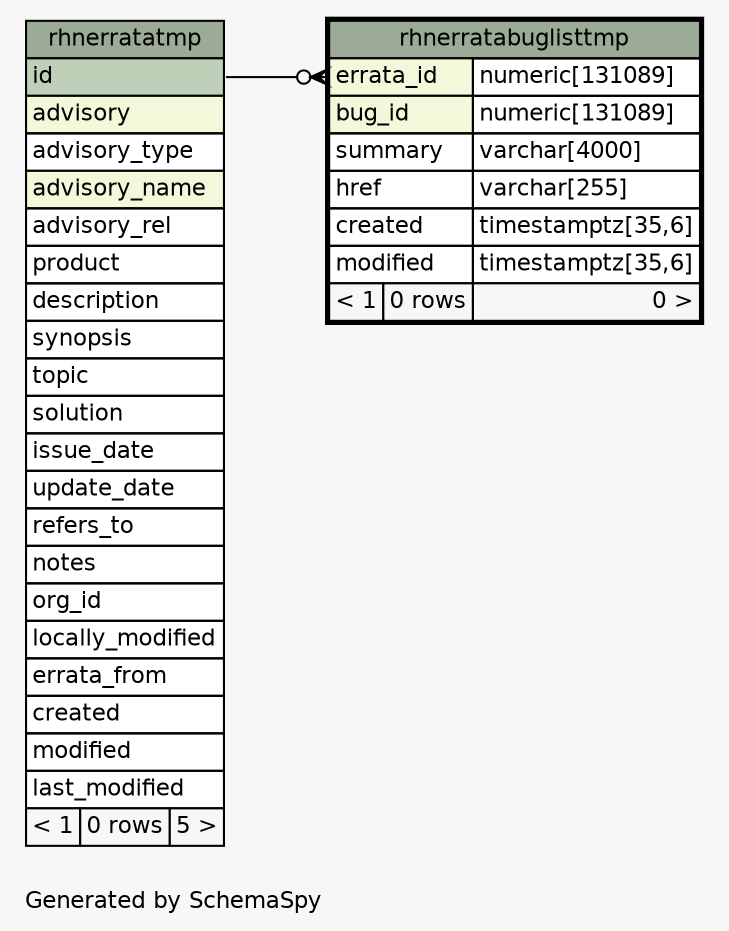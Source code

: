 // dot 2.26.0 on Linux 2.6.32-696.6.3.el6.x86_64
// SchemaSpy rev 590
digraph "oneDegreeRelationshipsDiagram" {
  graph [
    rankdir="RL"
    bgcolor="#f7f7f7"
    label="\nGenerated by SchemaSpy"
    labeljust="l"
    nodesep="0.18"
    ranksep="0.46"
    fontname="Helvetica"
    fontsize="11"
  ];
  node [
    fontname="Helvetica"
    fontsize="11"
    shape="plaintext"
  ];
  edge [
    arrowsize="0.8"
  ];
  "rhnerratabuglisttmp":"errata_id":w -> "rhnerratatmp":"id":e [arrowhead=none dir=back arrowtail=crowodot];
  "rhnerratabuglisttmp" [
    label=<
    <TABLE BORDER="2" CELLBORDER="1" CELLSPACING="0" BGCOLOR="#ffffff">
      <TR><TD COLSPAN="3" BGCOLOR="#9bab96" ALIGN="CENTER">rhnerratabuglisttmp</TD></TR>
      <TR><TD PORT="errata_id" COLSPAN="2" BGCOLOR="#f4f7da" ALIGN="LEFT">errata_id</TD><TD PORT="errata_id.type" ALIGN="LEFT">numeric[131089]</TD></TR>
      <TR><TD PORT="bug_id" COLSPAN="2" BGCOLOR="#f4f7da" ALIGN="LEFT">bug_id</TD><TD PORT="bug_id.type" ALIGN="LEFT">numeric[131089]</TD></TR>
      <TR><TD PORT="summary" COLSPAN="2" ALIGN="LEFT">summary</TD><TD PORT="summary.type" ALIGN="LEFT">varchar[4000]</TD></TR>
      <TR><TD PORT="href" COLSPAN="2" ALIGN="LEFT">href</TD><TD PORT="href.type" ALIGN="LEFT">varchar[255]</TD></TR>
      <TR><TD PORT="created" COLSPAN="2" ALIGN="LEFT">created</TD><TD PORT="created.type" ALIGN="LEFT">timestamptz[35,6]</TD></TR>
      <TR><TD PORT="modified" COLSPAN="2" ALIGN="LEFT">modified</TD><TD PORT="modified.type" ALIGN="LEFT">timestamptz[35,6]</TD></TR>
      <TR><TD ALIGN="LEFT" BGCOLOR="#f7f7f7">&lt; 1</TD><TD ALIGN="RIGHT" BGCOLOR="#f7f7f7">0 rows</TD><TD ALIGN="RIGHT" BGCOLOR="#f7f7f7">0 &gt;</TD></TR>
    </TABLE>>
    URL="rhnerratabuglisttmp.html"
    tooltip="rhnerratabuglisttmp"
  ];
  "rhnerratatmp" [
    label=<
    <TABLE BORDER="0" CELLBORDER="1" CELLSPACING="0" BGCOLOR="#ffffff">
      <TR><TD COLSPAN="3" BGCOLOR="#9bab96" ALIGN="CENTER">rhnerratatmp</TD></TR>
      <TR><TD PORT="id" COLSPAN="3" BGCOLOR="#bed1b8" ALIGN="LEFT">id</TD></TR>
      <TR><TD PORT="advisory" COLSPAN="3" BGCOLOR="#f4f7da" ALIGN="LEFT">advisory</TD></TR>
      <TR><TD PORT="advisory_type" COLSPAN="3" ALIGN="LEFT">advisory_type</TD></TR>
      <TR><TD PORT="advisory_name" COLSPAN="3" BGCOLOR="#f4f7da" ALIGN="LEFT">advisory_name</TD></TR>
      <TR><TD PORT="advisory_rel" COLSPAN="3" ALIGN="LEFT">advisory_rel</TD></TR>
      <TR><TD PORT="product" COLSPAN="3" ALIGN="LEFT">product</TD></TR>
      <TR><TD PORT="description" COLSPAN="3" ALIGN="LEFT">description</TD></TR>
      <TR><TD PORT="synopsis" COLSPAN="3" ALIGN="LEFT">synopsis</TD></TR>
      <TR><TD PORT="topic" COLSPAN="3" ALIGN="LEFT">topic</TD></TR>
      <TR><TD PORT="solution" COLSPAN="3" ALIGN="LEFT">solution</TD></TR>
      <TR><TD PORT="issue_date" COLSPAN="3" ALIGN="LEFT">issue_date</TD></TR>
      <TR><TD PORT="update_date" COLSPAN="3" ALIGN="LEFT">update_date</TD></TR>
      <TR><TD PORT="refers_to" COLSPAN="3" ALIGN="LEFT">refers_to</TD></TR>
      <TR><TD PORT="notes" COLSPAN="3" ALIGN="LEFT">notes</TD></TR>
      <TR><TD PORT="org_id" COLSPAN="3" ALIGN="LEFT">org_id</TD></TR>
      <TR><TD PORT="locally_modified" COLSPAN="3" ALIGN="LEFT">locally_modified</TD></TR>
      <TR><TD PORT="errata_from" COLSPAN="3" ALIGN="LEFT">errata_from</TD></TR>
      <TR><TD PORT="created" COLSPAN="3" ALIGN="LEFT">created</TD></TR>
      <TR><TD PORT="modified" COLSPAN="3" ALIGN="LEFT">modified</TD></TR>
      <TR><TD PORT="last_modified" COLSPAN="3" ALIGN="LEFT">last_modified</TD></TR>
      <TR><TD ALIGN="LEFT" BGCOLOR="#f7f7f7">&lt; 1</TD><TD ALIGN="RIGHT" BGCOLOR="#f7f7f7">0 rows</TD><TD ALIGN="RIGHT" BGCOLOR="#f7f7f7">5 &gt;</TD></TR>
    </TABLE>>
    URL="rhnerratatmp.html"
    tooltip="rhnerratatmp"
  ];
}
